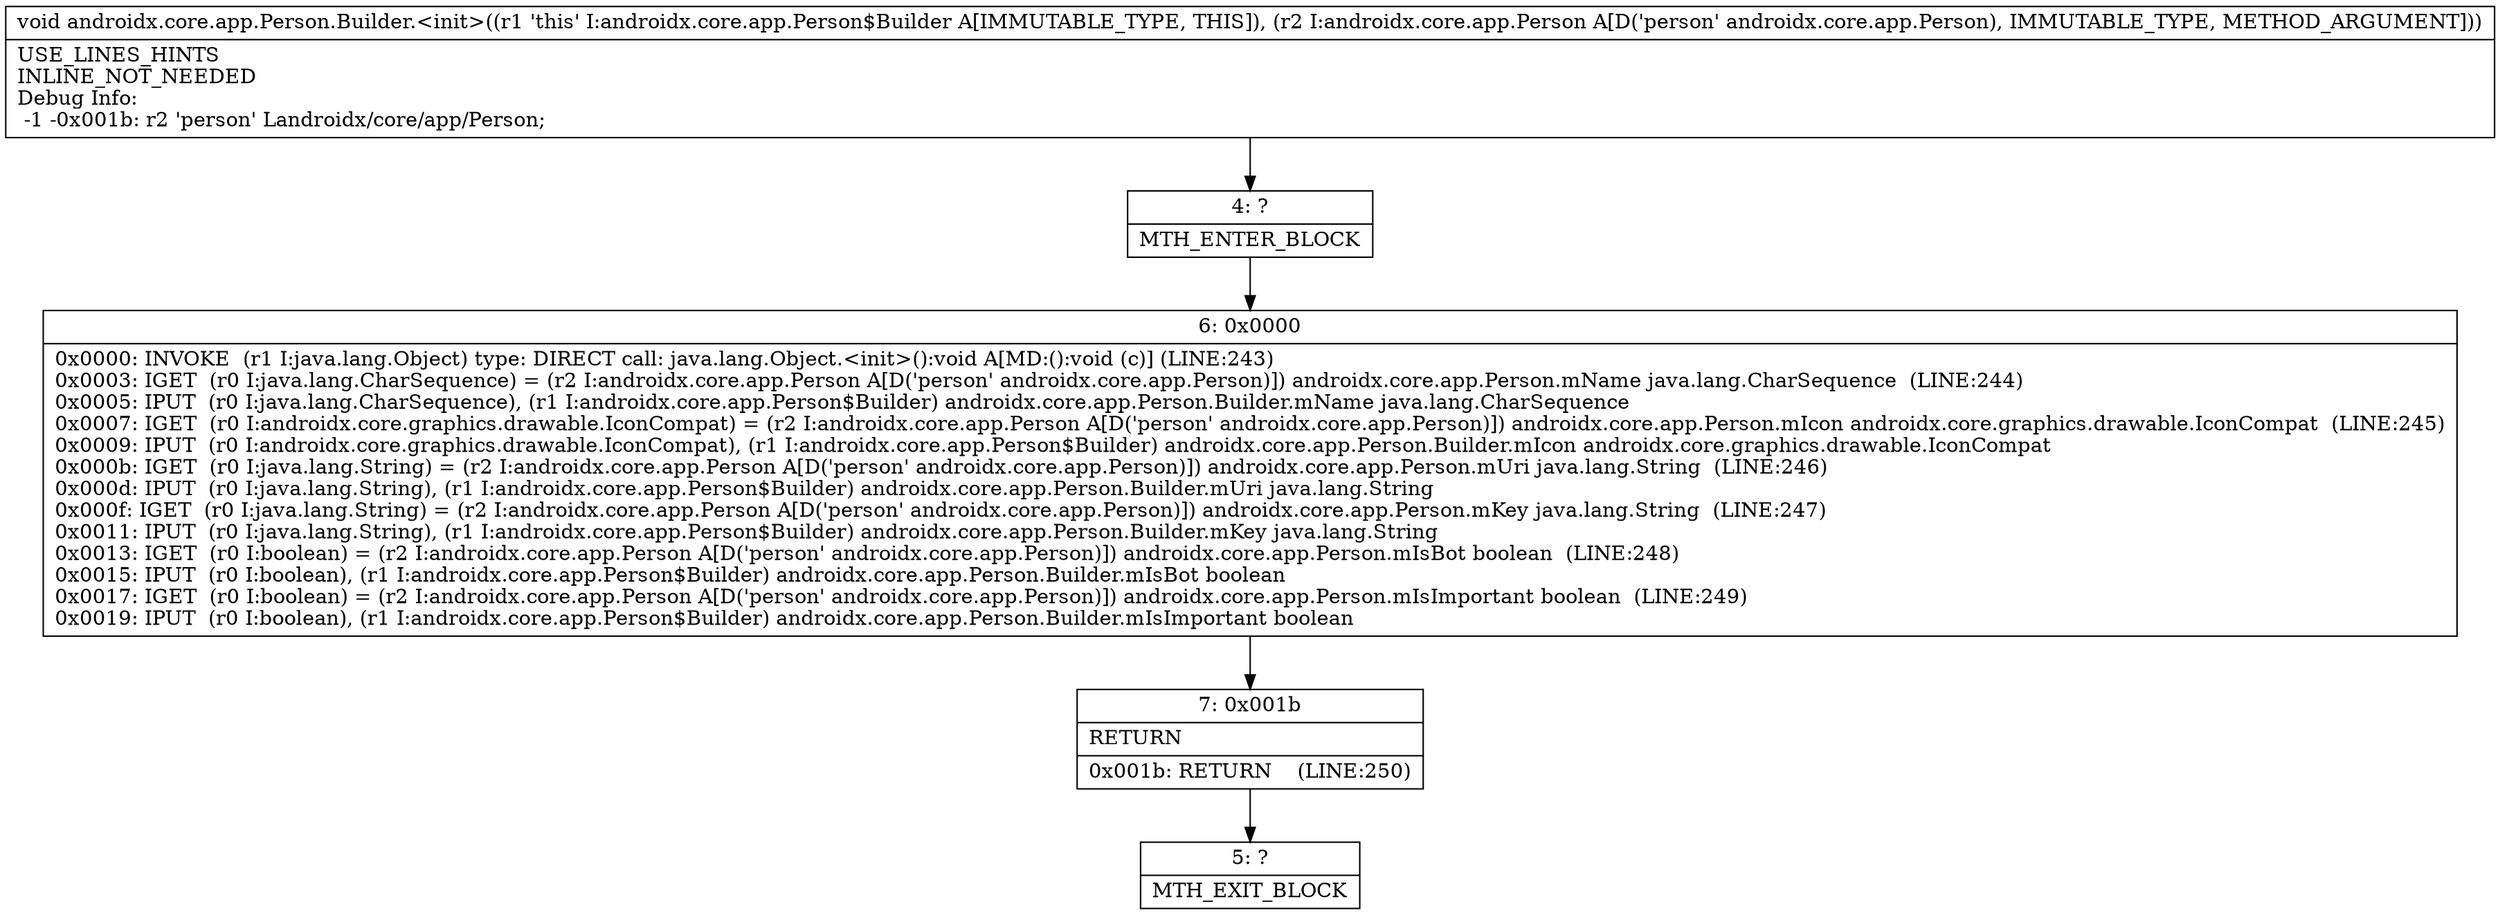 digraph "CFG forandroidx.core.app.Person.Builder.\<init\>(Landroidx\/core\/app\/Person;)V" {
Node_4 [shape=record,label="{4\:\ ?|MTH_ENTER_BLOCK\l}"];
Node_6 [shape=record,label="{6\:\ 0x0000|0x0000: INVOKE  (r1 I:java.lang.Object) type: DIRECT call: java.lang.Object.\<init\>():void A[MD:():void (c)] (LINE:243)\l0x0003: IGET  (r0 I:java.lang.CharSequence) = (r2 I:androidx.core.app.Person A[D('person' androidx.core.app.Person)]) androidx.core.app.Person.mName java.lang.CharSequence  (LINE:244)\l0x0005: IPUT  (r0 I:java.lang.CharSequence), (r1 I:androidx.core.app.Person$Builder) androidx.core.app.Person.Builder.mName java.lang.CharSequence \l0x0007: IGET  (r0 I:androidx.core.graphics.drawable.IconCompat) = (r2 I:androidx.core.app.Person A[D('person' androidx.core.app.Person)]) androidx.core.app.Person.mIcon androidx.core.graphics.drawable.IconCompat  (LINE:245)\l0x0009: IPUT  (r0 I:androidx.core.graphics.drawable.IconCompat), (r1 I:androidx.core.app.Person$Builder) androidx.core.app.Person.Builder.mIcon androidx.core.graphics.drawable.IconCompat \l0x000b: IGET  (r0 I:java.lang.String) = (r2 I:androidx.core.app.Person A[D('person' androidx.core.app.Person)]) androidx.core.app.Person.mUri java.lang.String  (LINE:246)\l0x000d: IPUT  (r0 I:java.lang.String), (r1 I:androidx.core.app.Person$Builder) androidx.core.app.Person.Builder.mUri java.lang.String \l0x000f: IGET  (r0 I:java.lang.String) = (r2 I:androidx.core.app.Person A[D('person' androidx.core.app.Person)]) androidx.core.app.Person.mKey java.lang.String  (LINE:247)\l0x0011: IPUT  (r0 I:java.lang.String), (r1 I:androidx.core.app.Person$Builder) androidx.core.app.Person.Builder.mKey java.lang.String \l0x0013: IGET  (r0 I:boolean) = (r2 I:androidx.core.app.Person A[D('person' androidx.core.app.Person)]) androidx.core.app.Person.mIsBot boolean  (LINE:248)\l0x0015: IPUT  (r0 I:boolean), (r1 I:androidx.core.app.Person$Builder) androidx.core.app.Person.Builder.mIsBot boolean \l0x0017: IGET  (r0 I:boolean) = (r2 I:androidx.core.app.Person A[D('person' androidx.core.app.Person)]) androidx.core.app.Person.mIsImportant boolean  (LINE:249)\l0x0019: IPUT  (r0 I:boolean), (r1 I:androidx.core.app.Person$Builder) androidx.core.app.Person.Builder.mIsImportant boolean \l}"];
Node_7 [shape=record,label="{7\:\ 0x001b|RETURN\l|0x001b: RETURN    (LINE:250)\l}"];
Node_5 [shape=record,label="{5\:\ ?|MTH_EXIT_BLOCK\l}"];
MethodNode[shape=record,label="{void androidx.core.app.Person.Builder.\<init\>((r1 'this' I:androidx.core.app.Person$Builder A[IMMUTABLE_TYPE, THIS]), (r2 I:androidx.core.app.Person A[D('person' androidx.core.app.Person), IMMUTABLE_TYPE, METHOD_ARGUMENT]))  | USE_LINES_HINTS\lINLINE_NOT_NEEDED\lDebug Info:\l  \-1 \-0x001b: r2 'person' Landroidx\/core\/app\/Person;\l}"];
MethodNode -> Node_4;Node_4 -> Node_6;
Node_6 -> Node_7;
Node_7 -> Node_5;
}

